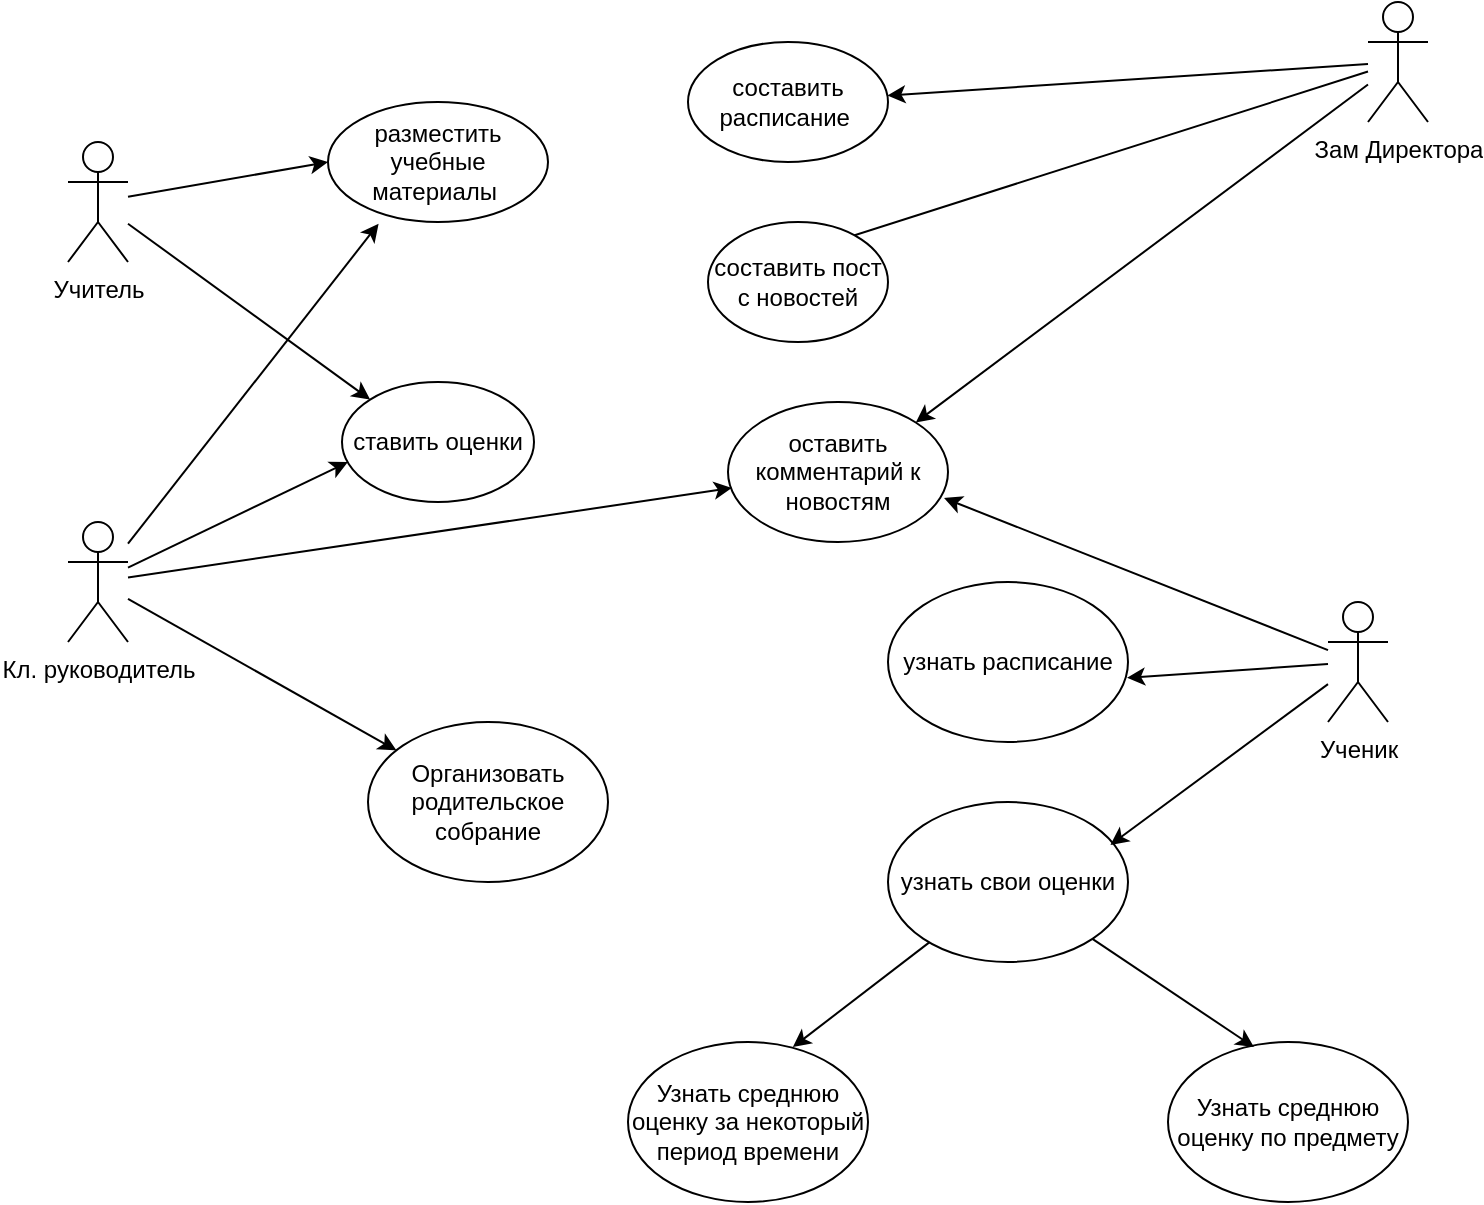 <mxfile version="24.4.4" type="github">
  <diagram name="Страница — 1" id="0gjCVuvtDsMXWRGDhPsx">
    <mxGraphModel dx="1434" dy="780" grid="1" gridSize="10" guides="1" tooltips="1" connect="1" arrows="1" fold="1" page="1" pageScale="1" pageWidth="827" pageHeight="1169" math="0" shadow="0">
      <root>
        <mxCell id="0" />
        <mxCell id="1" parent="0" />
        <mxCell id="_kbc-DSdjVsOpymA7g34-34" style="edgeStyle=none;rounded=0;orthogonalLoop=1;jettySize=auto;html=1;entryX=0;entryY=0.5;entryDx=0;entryDy=0;" edge="1" parent="1" source="_kbc-DSdjVsOpymA7g34-1" target="_kbc-DSdjVsOpymA7g34-20">
          <mxGeometry relative="1" as="geometry" />
        </mxCell>
        <mxCell id="_kbc-DSdjVsOpymA7g34-36" style="edgeStyle=none;rounded=0;orthogonalLoop=1;jettySize=auto;html=1;entryX=0;entryY=0;entryDx=0;entryDy=0;" edge="1" parent="1" source="_kbc-DSdjVsOpymA7g34-1" target="_kbc-DSdjVsOpymA7g34-2">
          <mxGeometry relative="1" as="geometry" />
        </mxCell>
        <mxCell id="_kbc-DSdjVsOpymA7g34-1" value="&lt;font style=&quot;vertical-align: inherit;&quot;&gt;&lt;font style=&quot;vertical-align: inherit;&quot;&gt;Учитель&lt;/font&gt;&lt;/font&gt;&lt;div&gt;&lt;font style=&quot;vertical-align: inherit;&quot;&gt;&lt;font style=&quot;vertical-align: inherit;&quot;&gt;&lt;br&gt;&lt;/font&gt;&lt;/font&gt;&lt;/div&gt;" style="shape=umlActor;verticalLabelPosition=bottom;verticalAlign=top;html=1;outlineConnect=0;" vertex="1" parent="1">
          <mxGeometry x="120" y="80" width="30" height="60" as="geometry" />
        </mxCell>
        <mxCell id="_kbc-DSdjVsOpymA7g34-2" value="&lt;font style=&quot;vertical-align: inherit;&quot;&gt;&lt;font style=&quot;vertical-align: inherit;&quot;&gt;ставить оценки&lt;/font&gt;&lt;/font&gt;" style="ellipse;whiteSpace=wrap;html=1;" vertex="1" parent="1">
          <mxGeometry x="257" y="200" width="96" height="60" as="geometry" />
        </mxCell>
        <mxCell id="_kbc-DSdjVsOpymA7g34-38" style="edgeStyle=none;rounded=0;orthogonalLoop=1;jettySize=auto;html=1;" edge="1" parent="1" source="_kbc-DSdjVsOpymA7g34-6" target="_kbc-DSdjVsOpymA7g34-18">
          <mxGeometry relative="1" as="geometry" />
        </mxCell>
        <mxCell id="_kbc-DSdjVsOpymA7g34-6" value="Кл. руководитель" style="shape=umlActor;verticalLabelPosition=bottom;verticalAlign=top;html=1;outlineConnect=0;" vertex="1" parent="1">
          <mxGeometry x="120" y="270" width="30" height="60" as="geometry" />
        </mxCell>
        <mxCell id="_kbc-DSdjVsOpymA7g34-11" value="Ученик" style="shape=umlActor;verticalLabelPosition=bottom;verticalAlign=top;html=1;outlineConnect=0;" vertex="1" parent="1">
          <mxGeometry x="750" y="310" width="30" height="60" as="geometry" />
        </mxCell>
        <mxCell id="_kbc-DSdjVsOpymA7g34-12" value="узнать расписание" style="ellipse;whiteSpace=wrap;html=1;" vertex="1" parent="1">
          <mxGeometry x="530" y="300" width="120" height="80" as="geometry" />
        </mxCell>
        <mxCell id="_kbc-DSdjVsOpymA7g34-13" value="узнать свои оценки" style="ellipse;whiteSpace=wrap;html=1;" vertex="1" parent="1">
          <mxGeometry x="530" y="410" width="120" height="80" as="geometry" />
        </mxCell>
        <mxCell id="_kbc-DSdjVsOpymA7g34-18" value="Организовать родительское собрание" style="ellipse;whiteSpace=wrap;html=1;" vertex="1" parent="1">
          <mxGeometry x="270" y="370" width="120" height="80" as="geometry" />
        </mxCell>
        <mxCell id="_kbc-DSdjVsOpymA7g34-20" value="разместить учебные материалы&amp;nbsp;" style="ellipse;whiteSpace=wrap;html=1;" vertex="1" parent="1">
          <mxGeometry x="250" y="60" width="110" height="60" as="geometry" />
        </mxCell>
        <mxCell id="_kbc-DSdjVsOpymA7g34-33" style="edgeStyle=none;rounded=0;orthogonalLoop=1;jettySize=auto;html=1;" edge="1" parent="1" source="_kbc-DSdjVsOpymA7g34-25" target="_kbc-DSdjVsOpymA7g34-26">
          <mxGeometry relative="1" as="geometry" />
        </mxCell>
        <mxCell id="_kbc-DSdjVsOpymA7g34-46" style="edgeStyle=none;rounded=0;orthogonalLoop=1;jettySize=auto;html=1;entryX=0;entryY=0.5;entryDx=0;entryDy=0;" edge="1" parent="1" source="_kbc-DSdjVsOpymA7g34-25" target="_kbc-DSdjVsOpymA7g34-45">
          <mxGeometry relative="1" as="geometry" />
        </mxCell>
        <mxCell id="_kbc-DSdjVsOpymA7g34-51" style="edgeStyle=none;rounded=0;orthogonalLoop=1;jettySize=auto;html=1;entryX=1;entryY=0;entryDx=0;entryDy=0;" edge="1" parent="1" source="_kbc-DSdjVsOpymA7g34-25" target="_kbc-DSdjVsOpymA7g34-47">
          <mxGeometry relative="1" as="geometry" />
        </mxCell>
        <mxCell id="_kbc-DSdjVsOpymA7g34-25" value="Зам Директора" style="shape=umlActor;verticalLabelPosition=bottom;verticalAlign=top;html=1;outlineConnect=0;" vertex="1" parent="1">
          <mxGeometry x="770" y="10" width="30" height="60" as="geometry" />
        </mxCell>
        <mxCell id="_kbc-DSdjVsOpymA7g34-26" value="составить расписание&amp;nbsp;" style="ellipse;whiteSpace=wrap;html=1;" vertex="1" parent="1">
          <mxGeometry x="430" y="30" width="100" height="60" as="geometry" />
        </mxCell>
        <mxCell id="_kbc-DSdjVsOpymA7g34-35" style="edgeStyle=none;rounded=0;orthogonalLoop=1;jettySize=auto;html=1;entryX=0.23;entryY=1.014;entryDx=0;entryDy=0;entryPerimeter=0;" edge="1" parent="1" source="_kbc-DSdjVsOpymA7g34-6" target="_kbc-DSdjVsOpymA7g34-20">
          <mxGeometry relative="1" as="geometry" />
        </mxCell>
        <mxCell id="_kbc-DSdjVsOpymA7g34-37" style="edgeStyle=none;rounded=0;orthogonalLoop=1;jettySize=auto;html=1;entryX=0.031;entryY=0.667;entryDx=0;entryDy=0;entryPerimeter=0;" edge="1" parent="1" source="_kbc-DSdjVsOpymA7g34-6" target="_kbc-DSdjVsOpymA7g34-2">
          <mxGeometry relative="1" as="geometry" />
        </mxCell>
        <mxCell id="_kbc-DSdjVsOpymA7g34-39" style="edgeStyle=none;rounded=0;orthogonalLoop=1;jettySize=auto;html=1;entryX=0.996;entryY=0.599;entryDx=0;entryDy=0;entryPerimeter=0;" edge="1" parent="1" source="_kbc-DSdjVsOpymA7g34-11" target="_kbc-DSdjVsOpymA7g34-12">
          <mxGeometry relative="1" as="geometry" />
        </mxCell>
        <mxCell id="_kbc-DSdjVsOpymA7g34-40" style="edgeStyle=none;rounded=0;orthogonalLoop=1;jettySize=auto;html=1;entryX=0.927;entryY=0.268;entryDx=0;entryDy=0;entryPerimeter=0;" edge="1" parent="1" source="_kbc-DSdjVsOpymA7g34-11" target="_kbc-DSdjVsOpymA7g34-13">
          <mxGeometry relative="1" as="geometry" />
        </mxCell>
        <mxCell id="_kbc-DSdjVsOpymA7g34-41" value="Узнать среднюю оценку за некоторый период времени" style="ellipse;whiteSpace=wrap;html=1;" vertex="1" parent="1">
          <mxGeometry x="400" y="530" width="120" height="80" as="geometry" />
        </mxCell>
        <mxCell id="_kbc-DSdjVsOpymA7g34-42" value="Узнать среднюю оценку по предмету" style="ellipse;whiteSpace=wrap;html=1;" vertex="1" parent="1">
          <mxGeometry x="670" y="530" width="120" height="80" as="geometry" />
        </mxCell>
        <mxCell id="_kbc-DSdjVsOpymA7g34-43" style="edgeStyle=none;rounded=0;orthogonalLoop=1;jettySize=auto;html=1;entryX=0.687;entryY=0.032;entryDx=0;entryDy=0;entryPerimeter=0;" edge="1" parent="1" source="_kbc-DSdjVsOpymA7g34-13" target="_kbc-DSdjVsOpymA7g34-41">
          <mxGeometry relative="1" as="geometry" />
        </mxCell>
        <mxCell id="_kbc-DSdjVsOpymA7g34-44" style="edgeStyle=none;rounded=0;orthogonalLoop=1;jettySize=auto;html=1;entryX=0.358;entryY=0.032;entryDx=0;entryDy=0;entryPerimeter=0;" edge="1" parent="1" source="_kbc-DSdjVsOpymA7g34-13" target="_kbc-DSdjVsOpymA7g34-42">
          <mxGeometry relative="1" as="geometry" />
        </mxCell>
        <mxCell id="_kbc-DSdjVsOpymA7g34-45" value="составить пост с новостей" style="ellipse;whiteSpace=wrap;html=1;" vertex="1" parent="1">
          <mxGeometry x="440" y="120" width="90" height="60" as="geometry" />
        </mxCell>
        <mxCell id="_kbc-DSdjVsOpymA7g34-47" value="оставить комментарий к новостям" style="ellipse;whiteSpace=wrap;html=1;" vertex="1" parent="1">
          <mxGeometry x="450" y="210" width="110" height="70" as="geometry" />
        </mxCell>
        <mxCell id="_kbc-DSdjVsOpymA7g34-50" style="edgeStyle=none;rounded=0;orthogonalLoop=1;jettySize=auto;html=1;entryX=0.982;entryY=0.686;entryDx=0;entryDy=0;entryPerimeter=0;" edge="1" parent="1" source="_kbc-DSdjVsOpymA7g34-11" target="_kbc-DSdjVsOpymA7g34-47">
          <mxGeometry relative="1" as="geometry" />
        </mxCell>
        <mxCell id="_kbc-DSdjVsOpymA7g34-53" style="edgeStyle=none;rounded=0;orthogonalLoop=1;jettySize=auto;html=1;entryX=0.018;entryY=0.614;entryDx=0;entryDy=0;entryPerimeter=0;" edge="1" parent="1" source="_kbc-DSdjVsOpymA7g34-6" target="_kbc-DSdjVsOpymA7g34-47">
          <mxGeometry relative="1" as="geometry" />
        </mxCell>
      </root>
    </mxGraphModel>
  </diagram>
</mxfile>
